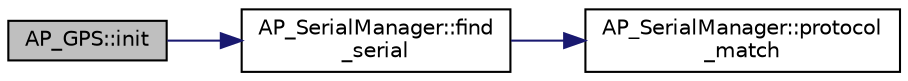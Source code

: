 digraph "AP_GPS::init"
{
 // INTERACTIVE_SVG=YES
  edge [fontname="Helvetica",fontsize="10",labelfontname="Helvetica",labelfontsize="10"];
  node [fontname="Helvetica",fontsize="10",shape=record];
  rankdir="LR";
  Node1 [label="AP_GPS::init",height=0.2,width=0.4,color="black", fillcolor="grey75", style="filled", fontcolor="black"];
  Node1 -> Node2 [color="midnightblue",fontsize="10",style="solid",fontname="Helvetica"];
  Node2 [label="AP_SerialManager::find\l_serial",height=0.2,width=0.4,color="black", fillcolor="white", style="filled",URL="$classAP__SerialManager.html#af80d1e798f50bcd4ffcff2f3313e3950"];
  Node2 -> Node3 [color="midnightblue",fontsize="10",style="solid",fontname="Helvetica"];
  Node3 [label="AP_SerialManager::protocol\l_match",height=0.2,width=0.4,color="black", fillcolor="white", style="filled",URL="$classAP__SerialManager.html#a0b9318b2cf0f61a6e13d46a125dc038b"];
}
